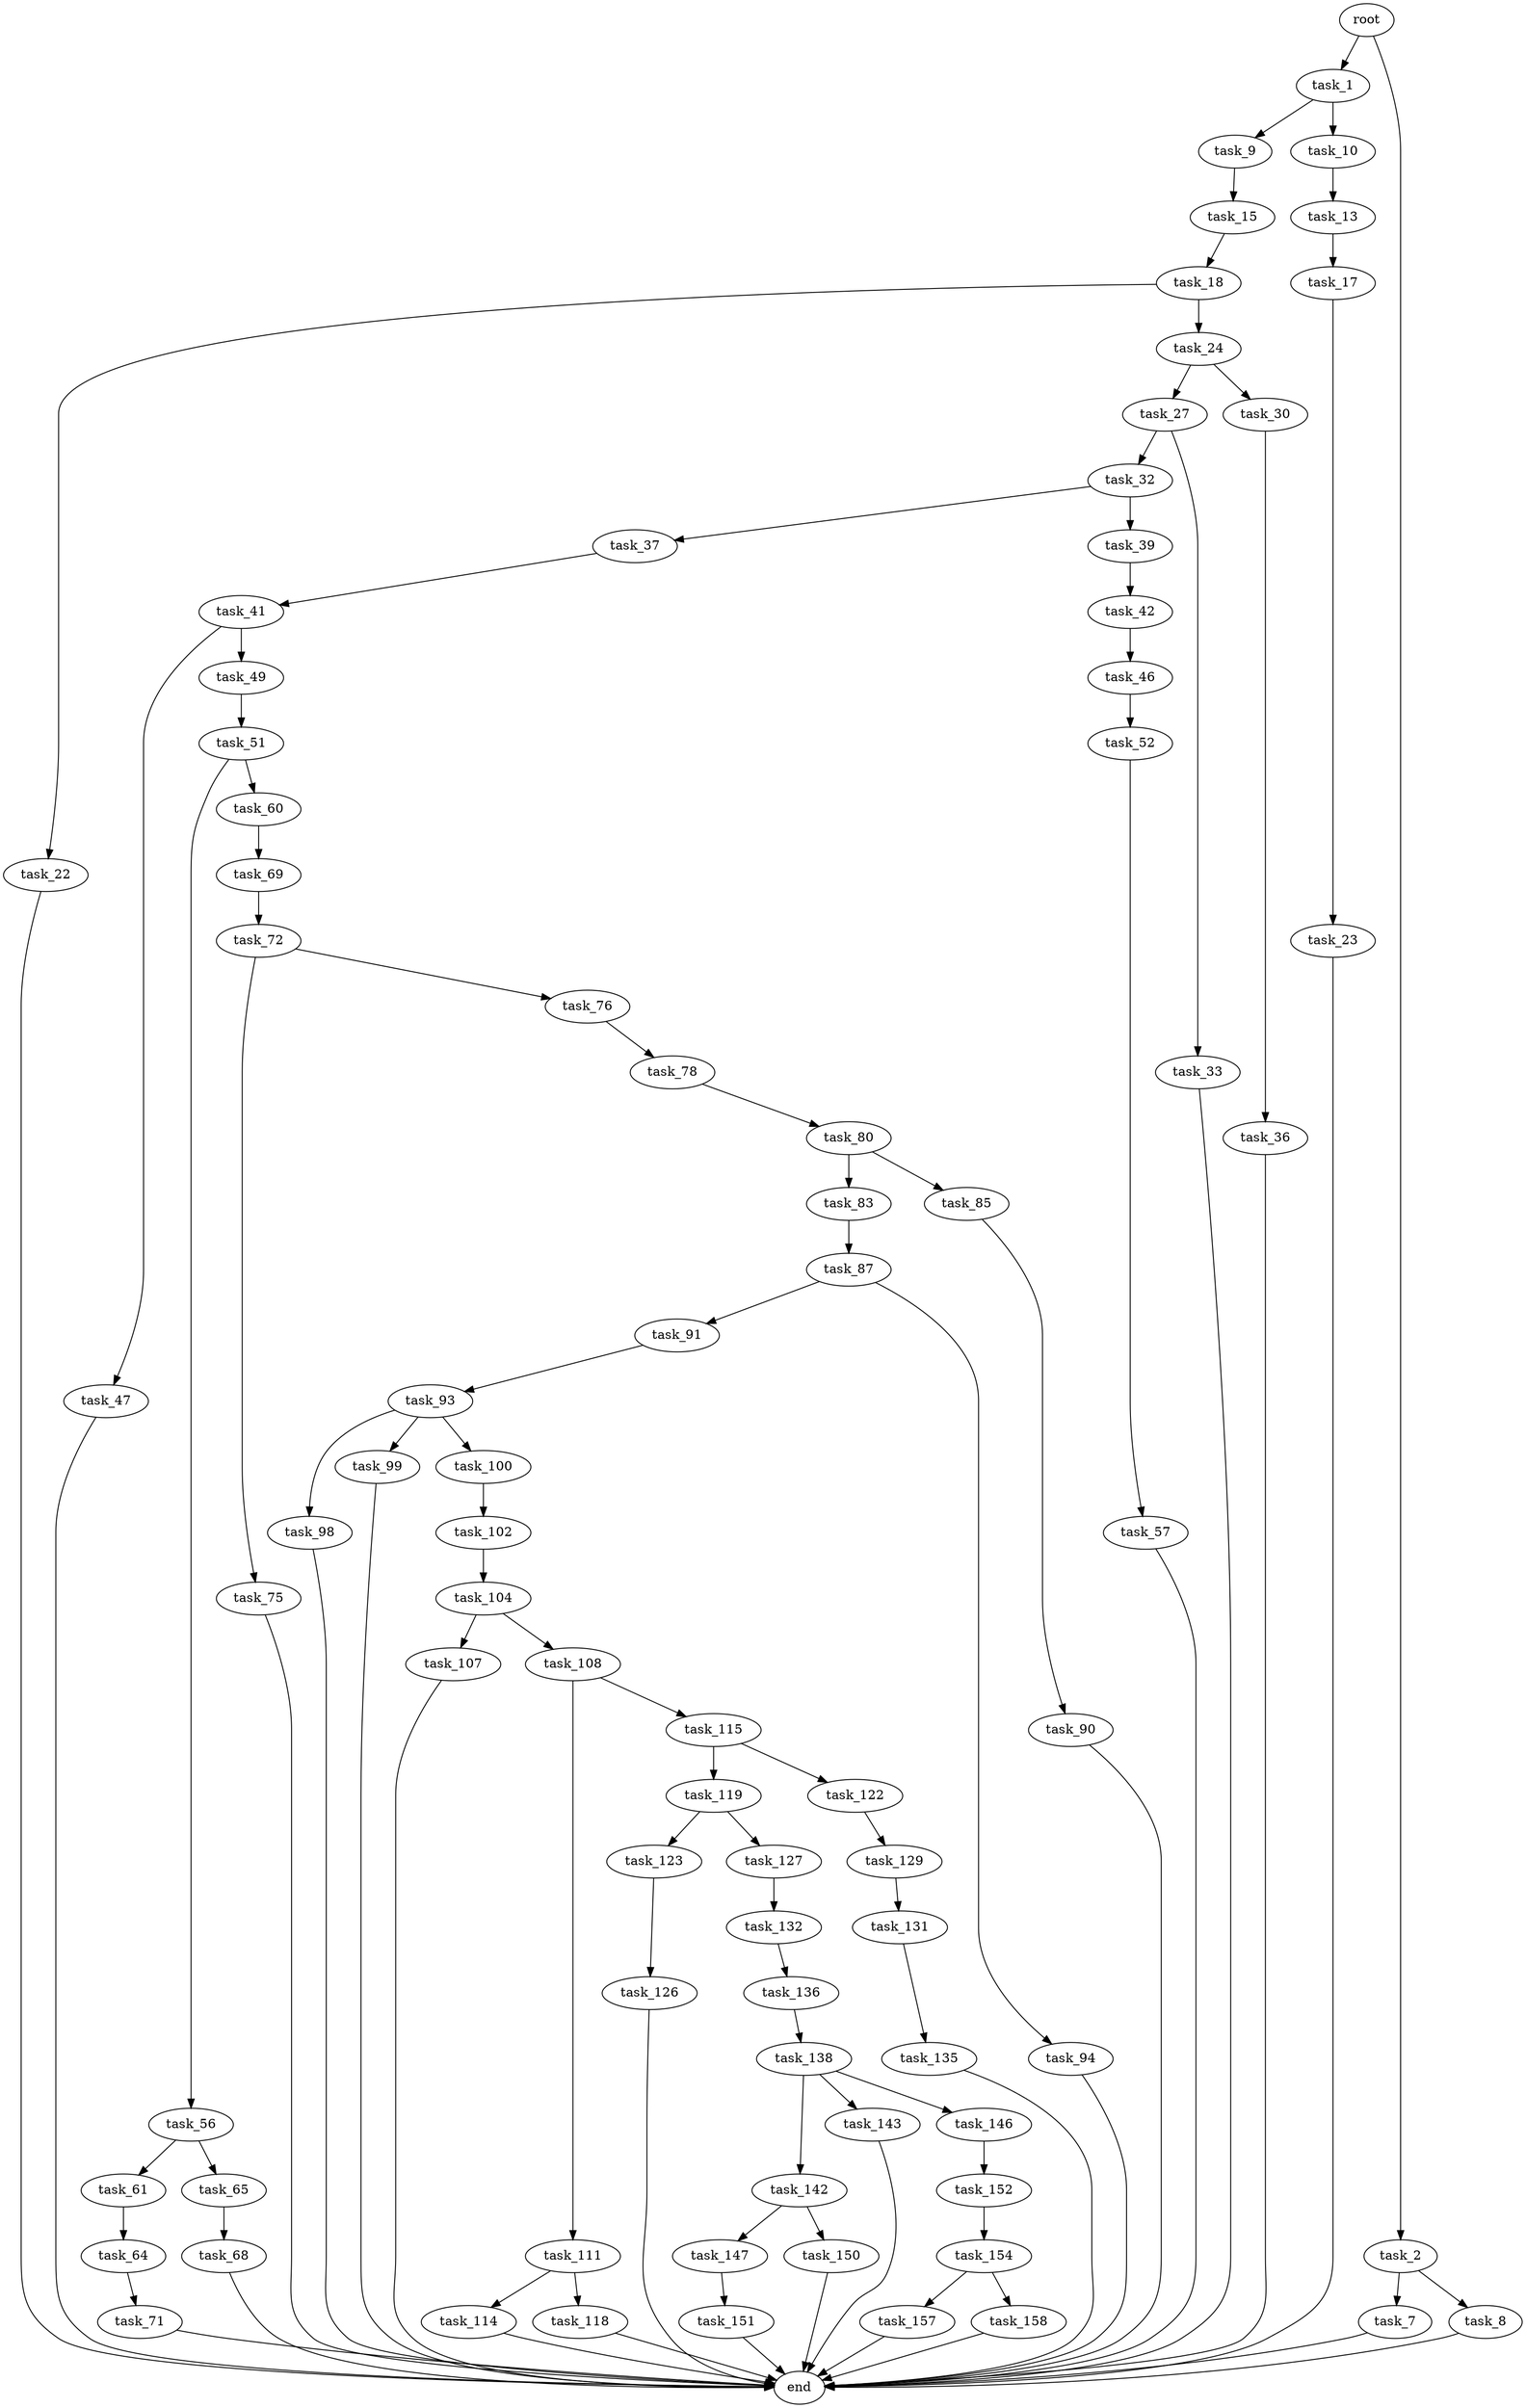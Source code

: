digraph G {
  root [size="0.000000"];
  task_1 [size="534153666966.000000"];
  task_2 [size="47814938815.000000"];
  task_7 [size="2077842794.000000"];
  task_8 [size="44680848316.000000"];
  task_9 [size="316571810712.000000"];
  task_10 [size="231928233984.000000"];
  task_13 [size="8589934592.000000"];
  task_15 [size="8589934592.000000"];
  task_17 [size="368293445632.000000"];
  task_18 [size="433649609756.000000"];
  task_22 [size="782757789696.000000"];
  task_23 [size="368293445632.000000"];
  task_24 [size="1073741824000.000000"];
  task_27 [size="538532306120.000000"];
  task_30 [size="8531256433.000000"];
  task_32 [size="28991029248.000000"];
  task_33 [size="6063028172.000000"];
  task_36 [size="463429676583.000000"];
  task_37 [size="11224020321.000000"];
  task_39 [size="3222805773.000000"];
  task_41 [size="69555053359.000000"];
  task_42 [size="20258018729.000000"];
  task_46 [size="89048049021.000000"];
  task_47 [size="26694752710.000000"];
  task_49 [size="42494533948.000000"];
  task_51 [size="19531278526.000000"];
  task_52 [size="1804249481.000000"];
  task_56 [size="134217728000.000000"];
  task_57 [size="2727590514.000000"];
  task_60 [size="38253624721.000000"];
  task_61 [size="116322231620.000000"];
  task_64 [size="8589934592.000000"];
  task_65 [size="36421139791.000000"];
  task_68 [size="21282917987.000000"];
  task_69 [size="92634579700.000000"];
  task_71 [size="782757789696.000000"];
  task_72 [size="39056388669.000000"];
  task_75 [size="14622730154.000000"];
  task_76 [size="892965062186.000000"];
  task_78 [size="9752822230.000000"];
  task_80 [size="325697758918.000000"];
  task_83 [size="169718382434.000000"];
  task_85 [size="782757789696.000000"];
  task_87 [size="319053876655.000000"];
  task_90 [size="68719476736.000000"];
  task_91 [size="8156582545.000000"];
  task_93 [size="217513438077.000000"];
  task_94 [size="458340323231.000000"];
  task_98 [size="68719476736.000000"];
  task_99 [size="8589934592.000000"];
  task_100 [size="6480460560.000000"];
  task_102 [size="30927823933.000000"];
  task_104 [size="135876609315.000000"];
  task_107 [size="28521891246.000000"];
  task_108 [size="677067813556.000000"];
  task_111 [size="2669902914.000000"];
  task_114 [size="782757789696.000000"];
  task_115 [size="782757789696.000000"];
  task_118 [size="368293445632.000000"];
  task_119 [size="8589934592.000000"];
  task_122 [size="192879714611.000000"];
  task_123 [size="38390552453.000000"];
  task_126 [size="49808715792.000000"];
  task_127 [size="171868385104.000000"];
  task_129 [size="1206273367890.000000"];
  task_131 [size="818576509349.000000"];
  task_132 [size="28991029248.000000"];
  task_135 [size="70665215005.000000"];
  task_136 [size="606485892282.000000"];
  task_138 [size="29756293414.000000"];
  task_142 [size="1760029184.000000"];
  task_143 [size="1073741824000.000000"];
  task_146 [size="5433878402.000000"];
  task_147 [size="4142623831.000000"];
  task_150 [size="231928233984.000000"];
  task_151 [size="36776716660.000000"];
  task_152 [size="238089153233.000000"];
  task_154 [size="42378803116.000000"];
  task_157 [size="27748847481.000000"];
  task_158 [size="17992365875.000000"];
  end [size="0.000000"];

  root -> task_1 [size="1.000000"];
  root -> task_2 [size="1.000000"];
  task_1 -> task_9 [size="536870912.000000"];
  task_1 -> task_10 [size="536870912.000000"];
  task_2 -> task_7 [size="75497472.000000"];
  task_2 -> task_8 [size="75497472.000000"];
  task_7 -> end [size="1.000000"];
  task_8 -> end [size="1.000000"];
  task_9 -> task_15 [size="209715200.000000"];
  task_10 -> task_13 [size="301989888.000000"];
  task_13 -> task_17 [size="33554432.000000"];
  task_15 -> task_18 [size="33554432.000000"];
  task_17 -> task_23 [size="411041792.000000"];
  task_18 -> task_22 [size="411041792.000000"];
  task_18 -> task_24 [size="411041792.000000"];
  task_22 -> end [size="1.000000"];
  task_23 -> end [size="1.000000"];
  task_24 -> task_27 [size="838860800.000000"];
  task_24 -> task_30 [size="838860800.000000"];
  task_27 -> task_32 [size="679477248.000000"];
  task_27 -> task_33 [size="679477248.000000"];
  task_30 -> task_36 [size="134217728.000000"];
  task_32 -> task_37 [size="75497472.000000"];
  task_32 -> task_39 [size="75497472.000000"];
  task_33 -> end [size="1.000000"];
  task_36 -> end [size="1.000000"];
  task_37 -> task_41 [size="33554432.000000"];
  task_39 -> task_42 [size="301989888.000000"];
  task_41 -> task_47 [size="301989888.000000"];
  task_41 -> task_49 [size="301989888.000000"];
  task_42 -> task_46 [size="411041792.000000"];
  task_46 -> task_52 [size="134217728.000000"];
  task_47 -> end [size="1.000000"];
  task_49 -> task_51 [size="75497472.000000"];
  task_51 -> task_56 [size="679477248.000000"];
  task_51 -> task_60 [size="679477248.000000"];
  task_52 -> task_57 [size="33554432.000000"];
  task_56 -> task_61 [size="209715200.000000"];
  task_56 -> task_65 [size="209715200.000000"];
  task_57 -> end [size="1.000000"];
  task_60 -> task_69 [size="679477248.000000"];
  task_61 -> task_64 [size="209715200.000000"];
  task_64 -> task_71 [size="33554432.000000"];
  task_65 -> task_68 [size="838860800.000000"];
  task_68 -> end [size="1.000000"];
  task_69 -> task_72 [size="75497472.000000"];
  task_71 -> end [size="1.000000"];
  task_72 -> task_75 [size="33554432.000000"];
  task_72 -> task_76 [size="33554432.000000"];
  task_75 -> end [size="1.000000"];
  task_76 -> task_78 [size="679477248.000000"];
  task_78 -> task_80 [size="209715200.000000"];
  task_80 -> task_83 [size="679477248.000000"];
  task_80 -> task_85 [size="679477248.000000"];
  task_83 -> task_87 [size="209715200.000000"];
  task_85 -> task_90 [size="679477248.000000"];
  task_87 -> task_91 [size="536870912.000000"];
  task_87 -> task_94 [size="536870912.000000"];
  task_90 -> end [size="1.000000"];
  task_91 -> task_93 [size="679477248.000000"];
  task_93 -> task_98 [size="301989888.000000"];
  task_93 -> task_99 [size="301989888.000000"];
  task_93 -> task_100 [size="301989888.000000"];
  task_94 -> end [size="1.000000"];
  task_98 -> end [size="1.000000"];
  task_99 -> end [size="1.000000"];
  task_100 -> task_102 [size="536870912.000000"];
  task_102 -> task_104 [size="33554432.000000"];
  task_104 -> task_107 [size="536870912.000000"];
  task_104 -> task_108 [size="536870912.000000"];
  task_107 -> end [size="1.000000"];
  task_108 -> task_111 [size="679477248.000000"];
  task_108 -> task_115 [size="679477248.000000"];
  task_111 -> task_114 [size="134217728.000000"];
  task_111 -> task_118 [size="134217728.000000"];
  task_114 -> end [size="1.000000"];
  task_115 -> task_119 [size="679477248.000000"];
  task_115 -> task_122 [size="679477248.000000"];
  task_118 -> end [size="1.000000"];
  task_119 -> task_123 [size="33554432.000000"];
  task_119 -> task_127 [size="33554432.000000"];
  task_122 -> task_129 [size="411041792.000000"];
  task_123 -> task_126 [size="838860800.000000"];
  task_126 -> end [size="1.000000"];
  task_127 -> task_132 [size="209715200.000000"];
  task_129 -> task_131 [size="838860800.000000"];
  task_131 -> task_135 [size="679477248.000000"];
  task_132 -> task_136 [size="75497472.000000"];
  task_135 -> end [size="1.000000"];
  task_136 -> task_138 [size="536870912.000000"];
  task_138 -> task_142 [size="536870912.000000"];
  task_138 -> task_143 [size="536870912.000000"];
  task_138 -> task_146 [size="536870912.000000"];
  task_142 -> task_147 [size="134217728.000000"];
  task_142 -> task_150 [size="134217728.000000"];
  task_143 -> end [size="1.000000"];
  task_146 -> task_152 [size="134217728.000000"];
  task_147 -> task_151 [size="134217728.000000"];
  task_150 -> end [size="1.000000"];
  task_151 -> end [size="1.000000"];
  task_152 -> task_154 [size="536870912.000000"];
  task_154 -> task_157 [size="75497472.000000"];
  task_154 -> task_158 [size="75497472.000000"];
  task_157 -> end [size="1.000000"];
  task_158 -> end [size="1.000000"];
}
